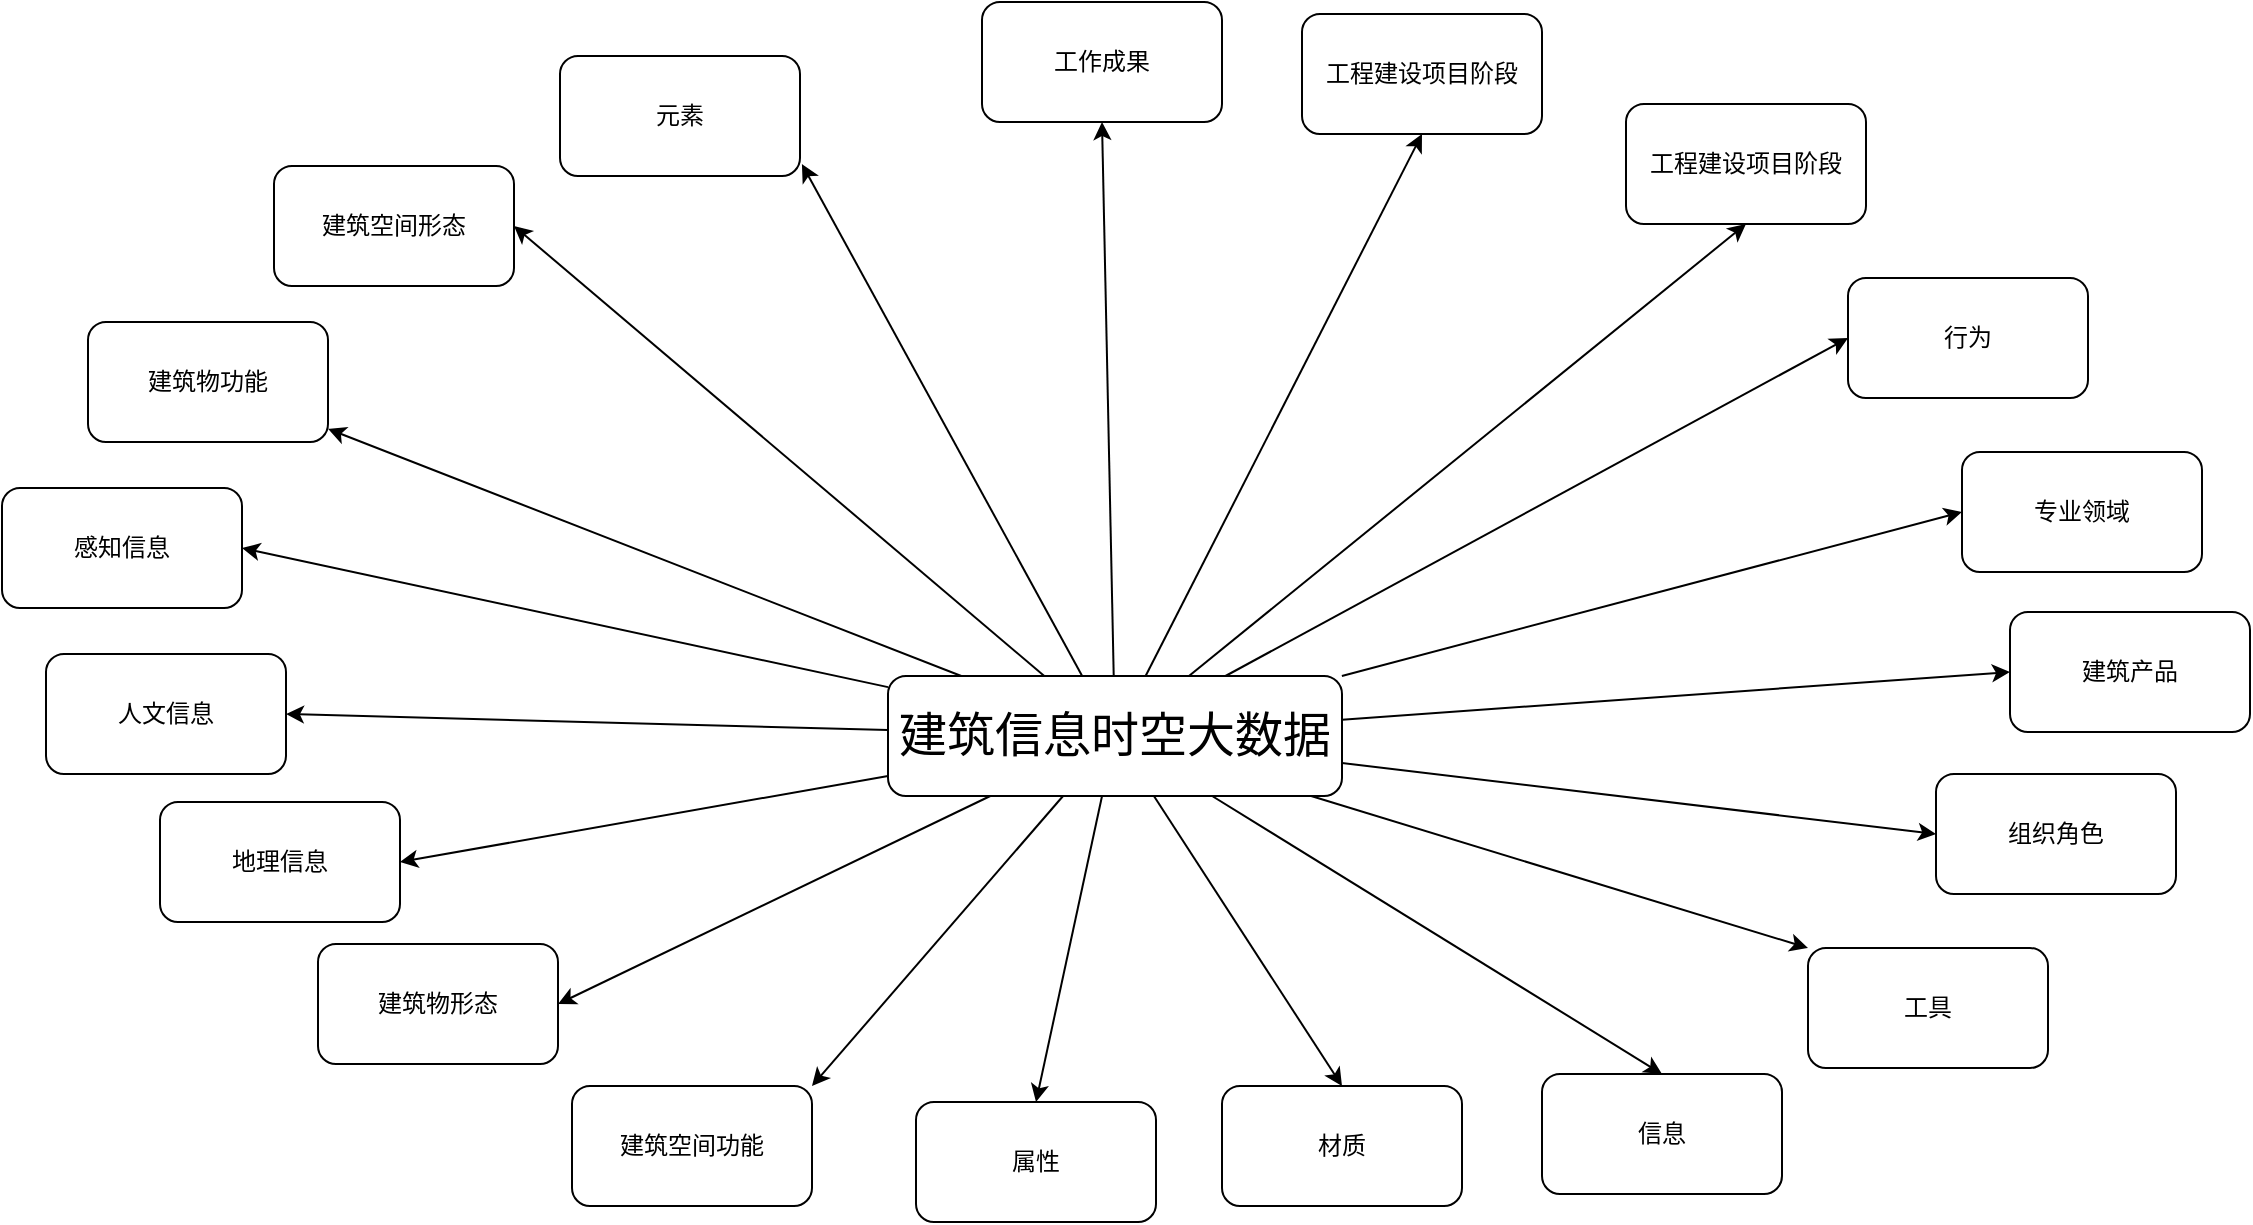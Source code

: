 <mxfile version="20.7.4" type="github" pages="2">
  <diagram id="JT4Bz4pR1aiRmKoWo8_p" name="Page-1">
    <mxGraphModel dx="4216" dy="2184" grid="0" gridSize="10" guides="0" tooltips="1" connect="1" arrows="1" fold="1" page="0" pageScale="1" pageWidth="827" pageHeight="1169" math="0" shadow="0">
      <root>
        <mxCell id="0" />
        <mxCell id="1" parent="0" />
        <mxCell id="yECXOM6g7LYcoKyOb9zG-19" style="edgeStyle=none;rounded=0;orthogonalLoop=1;jettySize=auto;html=1;entryX=1;entryY=0.5;entryDx=0;entryDy=0;labelBackgroundColor=default;fontSize=24;fontColor=default;strokeColor=default;" parent="1" source="yECXOM6g7LYcoKyOb9zG-1" target="yECXOM6g7LYcoKyOb9zG-6" edge="1">
          <mxGeometry relative="1" as="geometry" />
        </mxCell>
        <mxCell id="yECXOM6g7LYcoKyOb9zG-20" style="edgeStyle=none;rounded=0;orthogonalLoop=1;jettySize=auto;html=1;entryX=1.008;entryY=0.9;entryDx=0;entryDy=0;entryPerimeter=0;labelBackgroundColor=default;fontSize=24;fontColor=default;strokeColor=default;" parent="1" source="yECXOM6g7LYcoKyOb9zG-1" target="yECXOM6g7LYcoKyOb9zG-7" edge="1">
          <mxGeometry relative="1" as="geometry" />
        </mxCell>
        <mxCell id="yECXOM6g7LYcoKyOb9zG-21" style="edgeStyle=none;rounded=0;orthogonalLoop=1;jettySize=auto;html=1;entryX=0.5;entryY=1;entryDx=0;entryDy=0;labelBackgroundColor=default;fontSize=24;fontColor=default;strokeColor=default;" parent="1" source="yECXOM6g7LYcoKyOb9zG-1" target="yECXOM6g7LYcoKyOb9zG-8" edge="1">
          <mxGeometry relative="1" as="geometry" />
        </mxCell>
        <mxCell id="yECXOM6g7LYcoKyOb9zG-22" style="edgeStyle=none;rounded=0;orthogonalLoop=1;jettySize=auto;html=1;entryX=0.5;entryY=1;entryDx=0;entryDy=0;labelBackgroundColor=default;fontSize=24;fontColor=default;strokeColor=default;" parent="1" source="yECXOM6g7LYcoKyOb9zG-1" target="yECXOM6g7LYcoKyOb9zG-9" edge="1">
          <mxGeometry relative="1" as="geometry" />
        </mxCell>
        <mxCell id="yECXOM6g7LYcoKyOb9zG-23" style="edgeStyle=none;rounded=0;orthogonalLoop=1;jettySize=auto;html=1;entryX=0.5;entryY=1;entryDx=0;entryDy=0;labelBackgroundColor=default;fontSize=24;fontColor=default;strokeColor=default;" parent="1" source="yECXOM6g7LYcoKyOb9zG-1" target="yECXOM6g7LYcoKyOb9zG-10" edge="1">
          <mxGeometry relative="1" as="geometry" />
        </mxCell>
        <mxCell id="yECXOM6g7LYcoKyOb9zG-24" style="edgeStyle=none;rounded=0;orthogonalLoop=1;jettySize=auto;html=1;entryX=0;entryY=0.5;entryDx=0;entryDy=0;labelBackgroundColor=default;fontSize=24;fontColor=default;strokeColor=default;" parent="1" source="yECXOM6g7LYcoKyOb9zG-1" target="yECXOM6g7LYcoKyOb9zG-11" edge="1">
          <mxGeometry relative="1" as="geometry" />
        </mxCell>
        <mxCell id="yECXOM6g7LYcoKyOb9zG-25" style="edgeStyle=none;rounded=0;orthogonalLoop=1;jettySize=auto;html=1;entryX=0;entryY=0.5;entryDx=0;entryDy=0;labelBackgroundColor=default;fontSize=24;fontColor=default;strokeColor=default;" parent="1" source="yECXOM6g7LYcoKyOb9zG-1" target="yECXOM6g7LYcoKyOb9zG-12" edge="1">
          <mxGeometry relative="1" as="geometry" />
        </mxCell>
        <mxCell id="yECXOM6g7LYcoKyOb9zG-26" style="edgeStyle=none;rounded=0;orthogonalLoop=1;jettySize=auto;html=1;entryX=0;entryY=0.5;entryDx=0;entryDy=0;labelBackgroundColor=default;fontSize=24;fontColor=default;strokeColor=default;" parent="1" source="yECXOM6g7LYcoKyOb9zG-1" target="yECXOM6g7LYcoKyOb9zG-13" edge="1">
          <mxGeometry relative="1" as="geometry" />
        </mxCell>
        <mxCell id="yECXOM6g7LYcoKyOb9zG-27" style="edgeStyle=none;rounded=0;orthogonalLoop=1;jettySize=auto;html=1;entryX=0;entryY=0.5;entryDx=0;entryDy=0;labelBackgroundColor=default;fontSize=24;fontColor=default;strokeColor=default;" parent="1" source="yECXOM6g7LYcoKyOb9zG-1" target="yECXOM6g7LYcoKyOb9zG-14" edge="1">
          <mxGeometry relative="1" as="geometry" />
        </mxCell>
        <mxCell id="yECXOM6g7LYcoKyOb9zG-28" style="edgeStyle=none;rounded=0;orthogonalLoop=1;jettySize=auto;html=1;entryX=0;entryY=0;entryDx=0;entryDy=0;labelBackgroundColor=default;fontSize=24;fontColor=default;strokeColor=default;" parent="1" source="yECXOM6g7LYcoKyOb9zG-1" target="yECXOM6g7LYcoKyOb9zG-15" edge="1">
          <mxGeometry relative="1" as="geometry" />
        </mxCell>
        <mxCell id="yECXOM6g7LYcoKyOb9zG-29" style="edgeStyle=none;rounded=0;orthogonalLoop=1;jettySize=auto;html=1;entryX=0.5;entryY=0;entryDx=0;entryDy=0;labelBackgroundColor=default;fontSize=24;fontColor=default;strokeColor=default;" parent="1" source="yECXOM6g7LYcoKyOb9zG-1" target="yECXOM6g7LYcoKyOb9zG-16" edge="1">
          <mxGeometry relative="1" as="geometry" />
        </mxCell>
        <mxCell id="yECXOM6g7LYcoKyOb9zG-30" style="edgeStyle=none;rounded=0;orthogonalLoop=1;jettySize=auto;html=1;entryX=0.5;entryY=0;entryDx=0;entryDy=0;labelBackgroundColor=default;fontSize=24;fontColor=default;strokeColor=default;" parent="1" source="yECXOM6g7LYcoKyOb9zG-1" target="yECXOM6g7LYcoKyOb9zG-17" edge="1">
          <mxGeometry relative="1" as="geometry" />
        </mxCell>
        <mxCell id="yECXOM6g7LYcoKyOb9zG-31" style="edgeStyle=none;rounded=0;orthogonalLoop=1;jettySize=auto;html=1;entryX=0.5;entryY=0;entryDx=0;entryDy=0;labelBackgroundColor=default;fontSize=24;fontColor=default;strokeColor=default;" parent="1" source="yECXOM6g7LYcoKyOb9zG-1" target="yECXOM6g7LYcoKyOb9zG-18" edge="1">
          <mxGeometry relative="1" as="geometry" />
        </mxCell>
        <mxCell id="yECXOM6g7LYcoKyOb9zG-32" style="edgeStyle=none;rounded=0;orthogonalLoop=1;jettySize=auto;html=1;entryX=1;entryY=0;entryDx=0;entryDy=0;labelBackgroundColor=default;fontSize=24;fontColor=default;strokeColor=default;" parent="1" source="yECXOM6g7LYcoKyOb9zG-1" target="yECXOM6g7LYcoKyOb9zG-5" edge="1">
          <mxGeometry relative="1" as="geometry" />
        </mxCell>
        <mxCell id="yECXOM6g7LYcoKyOb9zG-33" style="edgeStyle=none;rounded=0;orthogonalLoop=1;jettySize=auto;html=1;entryX=1;entryY=0.5;entryDx=0;entryDy=0;labelBackgroundColor=default;fontSize=24;fontColor=default;strokeColor=default;" parent="1" source="yECXOM6g7LYcoKyOb9zG-1" target="yECXOM6g7LYcoKyOb9zG-4" edge="1">
          <mxGeometry relative="1" as="geometry" />
        </mxCell>
        <mxCell id="yECXOM6g7LYcoKyOb9zG-36" style="edgeStyle=none;rounded=0;orthogonalLoop=1;jettySize=auto;html=1;entryX=1;entryY=0.5;entryDx=0;entryDy=0;labelBackgroundColor=default;fontSize=24;fontColor=default;strokeColor=default;" parent="1" source="yECXOM6g7LYcoKyOb9zG-1" target="yECXOM6g7LYcoKyOb9zG-34" edge="1">
          <mxGeometry relative="1" as="geometry" />
        </mxCell>
        <mxCell id="yECXOM6g7LYcoKyOb9zG-38" style="edgeStyle=none;rounded=0;orthogonalLoop=1;jettySize=auto;html=1;entryX=1;entryY=0.5;entryDx=0;entryDy=0;labelBackgroundColor=default;fontSize=24;fontColor=default;strokeColor=default;" parent="1" source="yECXOM6g7LYcoKyOb9zG-1" target="yECXOM6g7LYcoKyOb9zG-37" edge="1">
          <mxGeometry relative="1" as="geometry" />
        </mxCell>
        <mxCell id="yECXOM6g7LYcoKyOb9zG-40" style="edgeStyle=none;rounded=0;orthogonalLoop=1;jettySize=auto;html=1;labelBackgroundColor=default;fontSize=24;fontColor=default;strokeColor=default;" parent="1" source="yECXOM6g7LYcoKyOb9zG-1" target="yECXOM6g7LYcoKyOb9zG-2" edge="1">
          <mxGeometry relative="1" as="geometry" />
        </mxCell>
        <mxCell id="yECXOM6g7LYcoKyOb9zG-41" style="edgeStyle=none;rounded=0;orthogonalLoop=1;jettySize=auto;html=1;entryX=1;entryY=0.5;entryDx=0;entryDy=0;labelBackgroundColor=default;fontSize=24;fontColor=default;strokeColor=default;" parent="1" source="yECXOM6g7LYcoKyOb9zG-1" target="yECXOM6g7LYcoKyOb9zG-39" edge="1">
          <mxGeometry relative="1" as="geometry" />
        </mxCell>
        <mxCell id="yECXOM6g7LYcoKyOb9zG-1" value="&lt;font style=&quot;font-size: 24px&quot;&gt;建筑信息时空大数据&lt;/font&gt;" style="rounded=1;whiteSpace=wrap;html=1;fillColor=default;strokeColor=default;fontColor=default;labelBackgroundColor=default;" parent="1" vertex="1">
          <mxGeometry x="210" y="270" width="227" height="60" as="geometry" />
        </mxCell>
        <mxCell id="yECXOM6g7LYcoKyOb9zG-2" value="建筑物功能" style="rounded=1;whiteSpace=wrap;html=1;fontColor=default;strokeColor=default;fillColor=default;labelBackgroundColor=default;" parent="1" vertex="1">
          <mxGeometry x="-190" y="93" width="120" height="60" as="geometry" />
        </mxCell>
        <mxCell id="yECXOM6g7LYcoKyOb9zG-4" value="建筑物形态" style="rounded=1;whiteSpace=wrap;html=1;fontColor=default;strokeColor=default;fillColor=default;" parent="1" vertex="1">
          <mxGeometry x="-75" y="404" width="120" height="60" as="geometry" />
        </mxCell>
        <mxCell id="yECXOM6g7LYcoKyOb9zG-5" value="建筑空间功能" style="rounded=1;whiteSpace=wrap;html=1;fontColor=default;strokeColor=default;fillColor=default;" parent="1" vertex="1">
          <mxGeometry x="52" y="475" width="120" height="60" as="geometry" />
        </mxCell>
        <mxCell id="yECXOM6g7LYcoKyOb9zG-6" value="建筑空间形态" style="rounded=1;whiteSpace=wrap;html=1;fontColor=default;strokeColor=default;fillColor=default;" parent="1" vertex="1">
          <mxGeometry x="-97" y="15" width="120" height="60" as="geometry" />
        </mxCell>
        <mxCell id="yECXOM6g7LYcoKyOb9zG-7" value="元素" style="rounded=1;whiteSpace=wrap;html=1;fontColor=default;strokeColor=default;fillColor=default;" parent="1" vertex="1">
          <mxGeometry x="46" y="-40" width="120" height="60" as="geometry" />
        </mxCell>
        <mxCell id="yECXOM6g7LYcoKyOb9zG-8" value="工作成果" style="rounded=1;whiteSpace=wrap;html=1;fontColor=default;strokeColor=default;fillColor=default;" parent="1" vertex="1">
          <mxGeometry x="257" y="-67" width="120" height="60" as="geometry" />
        </mxCell>
        <mxCell id="yECXOM6g7LYcoKyOb9zG-9" value="工程建设项目阶段" style="rounded=1;whiteSpace=wrap;html=1;fontColor=default;strokeColor=default;fillColor=default;" parent="1" vertex="1">
          <mxGeometry x="417" y="-61" width="120" height="60" as="geometry" />
        </mxCell>
        <mxCell id="yECXOM6g7LYcoKyOb9zG-10" value="工程建设项目阶段" style="rounded=1;whiteSpace=wrap;html=1;fontColor=default;strokeColor=default;fillColor=default;" parent="1" vertex="1">
          <mxGeometry x="579" y="-16" width="120" height="60" as="geometry" />
        </mxCell>
        <mxCell id="yECXOM6g7LYcoKyOb9zG-11" value="行为" style="rounded=1;whiteSpace=wrap;html=1;fontColor=default;strokeColor=default;fillColor=default;" parent="1" vertex="1">
          <mxGeometry x="690" y="71" width="120" height="60" as="geometry" />
        </mxCell>
        <mxCell id="yECXOM6g7LYcoKyOb9zG-12" value="专业领域" style="rounded=1;whiteSpace=wrap;html=1;fontColor=default;strokeColor=default;fillColor=default;" parent="1" vertex="1">
          <mxGeometry x="747" y="158" width="120" height="60" as="geometry" />
        </mxCell>
        <mxCell id="yECXOM6g7LYcoKyOb9zG-13" value="建筑产品" style="rounded=1;whiteSpace=wrap;html=1;fontColor=default;strokeColor=default;fillColor=default;" parent="1" vertex="1">
          <mxGeometry x="771" y="238" width="120" height="60" as="geometry" />
        </mxCell>
        <mxCell id="yECXOM6g7LYcoKyOb9zG-14" value="组织角色" style="rounded=1;whiteSpace=wrap;html=1;fontColor=default;strokeColor=default;fillColor=default;" parent="1" vertex="1">
          <mxGeometry x="734" y="319" width="120" height="60" as="geometry" />
        </mxCell>
        <mxCell id="yECXOM6g7LYcoKyOb9zG-15" value="工具" style="rounded=1;whiteSpace=wrap;html=1;fontColor=default;strokeColor=default;fillColor=default;" parent="1" vertex="1">
          <mxGeometry x="670" y="406" width="120" height="60" as="geometry" />
        </mxCell>
        <mxCell id="yECXOM6g7LYcoKyOb9zG-16" value="信息" style="rounded=1;whiteSpace=wrap;html=1;fontColor=default;strokeColor=default;fillColor=default;" parent="1" vertex="1">
          <mxGeometry x="537" y="469" width="120" height="60" as="geometry" />
        </mxCell>
        <mxCell id="yECXOM6g7LYcoKyOb9zG-17" value="材质" style="rounded=1;whiteSpace=wrap;html=1;fontColor=default;strokeColor=default;fillColor=default;" parent="1" vertex="1">
          <mxGeometry x="377" y="475" width="120" height="60" as="geometry" />
        </mxCell>
        <mxCell id="yECXOM6g7LYcoKyOb9zG-18" value="属性" style="rounded=1;whiteSpace=wrap;html=1;fontColor=default;strokeColor=default;fillColor=default;" parent="1" vertex="1">
          <mxGeometry x="224" y="483" width="120" height="60" as="geometry" />
        </mxCell>
        <mxCell id="yECXOM6g7LYcoKyOb9zG-34" value="地理信息" style="rounded=1;whiteSpace=wrap;html=1;fontColor=default;strokeColor=default;fillColor=default;" parent="1" vertex="1">
          <mxGeometry x="-154" y="333" width="120" height="60" as="geometry" />
        </mxCell>
        <mxCell id="yECXOM6g7LYcoKyOb9zG-37" value="人文信息" style="rounded=1;whiteSpace=wrap;html=1;fontColor=default;strokeColor=default;fillColor=default;" parent="1" vertex="1">
          <mxGeometry x="-211" y="259" width="120" height="60" as="geometry" />
        </mxCell>
        <mxCell id="yECXOM6g7LYcoKyOb9zG-39" value="感知信息" style="rounded=1;whiteSpace=wrap;html=1;fontColor=default;strokeColor=default;fillColor=default;" parent="1" vertex="1">
          <mxGeometry x="-233" y="176" width="120" height="60" as="geometry" />
        </mxCell>
      </root>
    </mxGraphModel>
  </diagram>
  <diagram id="LD8NUBsZGeuldhkSTyUo" name="Page-2">
    <mxGraphModel dx="2330" dy="1487" grid="1" gridSize="10" guides="1" tooltips="1" connect="1" arrows="1" fold="1" page="1" pageScale="1" pageWidth="850" pageHeight="1100" math="0" shadow="0">
      <root>
        <mxCell id="0" />
        <mxCell id="1" parent="0" />
        <mxCell id="FMKa5McKjWR6eOr-cuKR-1" value="建筑信息模型数据框架" style="swimlane;whiteSpace=wrap;html=1;" vertex="1" parent="1">
          <mxGeometry x="870" y="170" width="762" height="732" as="geometry" />
        </mxCell>
        <mxCell id="FMKa5McKjWR6eOr-cuKR-2" value="专业领域层" style="swimlane;whiteSpace=wrap;html=1;" vertex="1" parent="FMKa5McKjWR6eOr-cuKR-1">
          <mxGeometry x="10" y="32" width="740" height="168" as="geometry" />
        </mxCell>
        <mxCell id="FMKa5McKjWR6eOr-cuKR-3" value="建筑" style="rounded=1;whiteSpace=wrap;html=1;" vertex="1" parent="FMKa5McKjWR6eOr-cuKR-2">
          <mxGeometry x="10" y="30" width="110" height="60" as="geometry" />
        </mxCell>
        <mxCell id="FMKa5McKjWR6eOr-cuKR-4" value="结构" style="rounded=1;whiteSpace=wrap;html=1;" vertex="1" parent="FMKa5McKjWR6eOr-cuKR-2">
          <mxGeometry x="130" y="30" width="110" height="60" as="geometry" />
        </mxCell>
        <mxCell id="FMKa5McKjWR6eOr-cuKR-5" value="结构分析" style="rounded=1;whiteSpace=wrap;html=1;" vertex="1" parent="FMKa5McKjWR6eOr-cuKR-2">
          <mxGeometry x="250" y="30" width="110" height="60" as="geometry" />
        </mxCell>
        <mxCell id="FMKa5McKjWR6eOr-cuKR-6" value="结构分析" style="rounded=1;whiteSpace=wrap;html=1;" vertex="1" parent="FMKa5McKjWR6eOr-cuKR-2">
          <mxGeometry x="370" y="30" width="110" height="60" as="geometry" />
        </mxCell>
        <mxCell id="FMKa5McKjWR6eOr-cuKR-7" value="管道消防" style="rounded=1;whiteSpace=wrap;html=1;" vertex="1" parent="FMKa5McKjWR6eOr-cuKR-2">
          <mxGeometry x="490" y="30" width="110" height="60" as="geometry" />
        </mxCell>
        <mxCell id="FMKa5McKjWR6eOr-cuKR-8" value="暖通空调" style="rounded=1;whiteSpace=wrap;html=1;" vertex="1" parent="FMKa5McKjWR6eOr-cuKR-2">
          <mxGeometry x="370" y="100" width="110" height="60" as="geometry" />
        </mxCell>
        <mxCell id="FMKa5McKjWR6eOr-cuKR-9" value="电气" style="rounded=1;whiteSpace=wrap;html=1;" vertex="1" parent="FMKa5McKjWR6eOr-cuKR-2">
          <mxGeometry x="250" y="100" width="110" height="60" as="geometry" />
        </mxCell>
        <mxCell id="FMKa5McKjWR6eOr-cuKR-10" value="智能控制" style="rounded=1;whiteSpace=wrap;html=1;" vertex="1" parent="FMKa5McKjWR6eOr-cuKR-2">
          <mxGeometry x="10" y="100" width="110" height="60" as="geometry" />
        </mxCell>
        <mxCell id="FMKa5McKjWR6eOr-cuKR-11" value="施工管理" style="rounded=1;whiteSpace=wrap;html=1;" vertex="1" parent="FMKa5McKjWR6eOr-cuKR-2">
          <mxGeometry x="130" y="100" width="110" height="60" as="geometry" />
        </mxCell>
        <mxCell id="FMKa5McKjWR6eOr-cuKR-12" value="铁路" style="rounded=1;whiteSpace=wrap;html=1;" vertex="1" parent="FMKa5McKjWR6eOr-cuKR-2">
          <mxGeometry x="610" y="30" width="110" height="60" as="geometry" />
        </mxCell>
        <mxCell id="FMKa5McKjWR6eOr-cuKR-13" value="公路" style="rounded=1;whiteSpace=wrap;html=1;" vertex="1" parent="FMKa5McKjWR6eOr-cuKR-2">
          <mxGeometry x="490" y="100" width="110" height="60" as="geometry" />
        </mxCell>
        <mxCell id="FMKa5McKjWR6eOr-cuKR-14" value="共享层" style="swimlane;whiteSpace=wrap;html=1;" vertex="1" parent="FMKa5McKjWR6eOr-cuKR-1">
          <mxGeometry x="10" y="212" width="740" height="118" as="geometry" />
        </mxCell>
        <mxCell id="FMKa5McKjWR6eOr-cuKR-15" value="共享建筑" style="rounded=1;whiteSpace=wrap;html=1;" vertex="1" parent="FMKa5McKjWR6eOr-cuKR-14">
          <mxGeometry x="10" y="40" width="120" height="60" as="geometry" />
        </mxCell>
        <mxCell id="FMKa5McKjWR6eOr-cuKR-16" value="共享服务" style="rounded=1;whiteSpace=wrap;html=1;" vertex="1" parent="FMKa5McKjWR6eOr-cuKR-14">
          <mxGeometry x="160" y="40" width="120" height="60" as="geometry" />
        </mxCell>
        <mxCell id="FMKa5McKjWR6eOr-cuKR-17" value="共享部件" style="rounded=1;whiteSpace=wrap;html=1;" vertex="1" parent="FMKa5McKjWR6eOr-cuKR-14">
          <mxGeometry x="310" y="40" width="120" height="60" as="geometry" />
        </mxCell>
        <mxCell id="FMKa5McKjWR6eOr-cuKR-18" value="共享设备" style="rounded=1;whiteSpace=wrap;html=1;" vertex="1" parent="FMKa5McKjWR6eOr-cuKR-14">
          <mxGeometry x="460" y="40" width="120" height="60" as="geometry" />
        </mxCell>
        <mxCell id="FMKa5McKjWR6eOr-cuKR-19" value="共享管理" style="rounded=1;whiteSpace=wrap;html=1;" vertex="1" parent="FMKa5McKjWR6eOr-cuKR-14">
          <mxGeometry x="600" y="40" width="120" height="60" as="geometry" />
        </mxCell>
        <mxCell id="FMKa5McKjWR6eOr-cuKR-20" value="核心层" style="swimlane;whiteSpace=wrap;html=1;" vertex="1" parent="FMKa5McKjWR6eOr-cuKR-1">
          <mxGeometry x="10" y="342" width="740" height="118" as="geometry" />
        </mxCell>
        <mxCell id="FMKa5McKjWR6eOr-cuKR-21" value="控制扩展" style="rounded=1;whiteSpace=wrap;html=1;" vertex="1" parent="FMKa5McKjWR6eOr-cuKR-20">
          <mxGeometry x="10" y="40" width="210" height="60" as="geometry" />
        </mxCell>
        <mxCell id="FMKa5McKjWR6eOr-cuKR-22" value="产品扩展" style="rounded=1;whiteSpace=wrap;html=1;" vertex="1" parent="FMKa5McKjWR6eOr-cuKR-20">
          <mxGeometry x="230" y="40" width="280" height="60" as="geometry" />
        </mxCell>
        <mxCell id="FMKa5McKjWR6eOr-cuKR-23" value="过程扩展" style="rounded=1;whiteSpace=wrap;html=1;" vertex="1" parent="FMKa5McKjWR6eOr-cuKR-20">
          <mxGeometry x="520" y="40" width="210" height="60" as="geometry" />
        </mxCell>
        <mxCell id="FMKa5McKjWR6eOr-cuKR-24" value="资源层" style="swimlane;whiteSpace=wrap;html=1;" vertex="1" parent="FMKa5McKjWR6eOr-cuKR-1">
          <mxGeometry x="10" y="472" width="740" height="248" as="geometry" />
        </mxCell>
        <mxCell id="FMKa5McKjWR6eOr-cuKR-25" value="时间" style="rounded=1;whiteSpace=wrap;html=1;" vertex="1" parent="FMKa5McKjWR6eOr-cuKR-24">
          <mxGeometry x="10" y="40" width="70" height="60" as="geometry" />
        </mxCell>
        <mxCell id="FMKa5McKjWR6eOr-cuKR-26" value="材料" style="rounded=1;whiteSpace=wrap;html=1;" vertex="1" parent="FMKa5McKjWR6eOr-cuKR-24">
          <mxGeometry x="90" y="40" width="70" height="60" as="geometry" />
        </mxCell>
        <mxCell id="FMKa5McKjWR6eOr-cuKR-27" value="外部引用" style="rounded=1;whiteSpace=wrap;html=1;" vertex="1" parent="FMKa5McKjWR6eOr-cuKR-24">
          <mxGeometry x="170" y="40" width="70" height="60" as="geometry" />
        </mxCell>
        <mxCell id="FMKa5McKjWR6eOr-cuKR-28" value="几何约束" style="rounded=1;whiteSpace=wrap;html=1;" vertex="1" parent="FMKa5McKjWR6eOr-cuKR-24">
          <mxGeometry x="250" y="40" width="70" height="60" as="geometry" />
        </mxCell>
        <mxCell id="FMKa5McKjWR6eOr-cuKR-29" value="几何模型" style="rounded=1;whiteSpace=wrap;html=1;" vertex="1" parent="FMKa5McKjWR6eOr-cuKR-24">
          <mxGeometry x="330" y="40" width="70" height="60" as="geometry" />
        </mxCell>
        <mxCell id="FMKa5McKjWR6eOr-cuKR-30" value="几何" style="rounded=1;whiteSpace=wrap;html=1;" vertex="1" parent="FMKa5McKjWR6eOr-cuKR-24">
          <mxGeometry x="410" y="40" width="70" height="60" as="geometry" />
        </mxCell>
        <mxCell id="FMKa5McKjWR6eOr-cuKR-31" value="参与者" style="rounded=1;whiteSpace=wrap;html=1;" vertex="1" parent="FMKa5McKjWR6eOr-cuKR-24">
          <mxGeometry x="490" y="40" width="70" height="60" as="geometry" />
        </mxCell>
        <mxCell id="FMKa5McKjWR6eOr-cuKR-32" value="截面" style="rounded=1;whiteSpace=wrap;html=1;" vertex="1" parent="FMKa5McKjWR6eOr-cuKR-24">
          <mxGeometry x="570" y="40" width="70" height="60" as="geometry" />
        </mxCell>
        <mxCell id="FMKa5McKjWR6eOr-cuKR-33" value="属性" style="rounded=1;whiteSpace=wrap;html=1;" vertex="1" parent="FMKa5McKjWR6eOr-cuKR-24">
          <mxGeometry x="650" y="40" width="70" height="60" as="geometry" />
        </mxCell>
        <mxCell id="FMKa5McKjWR6eOr-cuKR-34" value="量" style="rounded=1;whiteSpace=wrap;html=1;" vertex="1" parent="FMKa5McKjWR6eOr-cuKR-24">
          <mxGeometry x="10" y="110" width="70" height="60" as="geometry" />
        </mxCell>
        <mxCell id="FMKa5McKjWR6eOr-cuKR-35" value="拓扑" style="rounded=1;whiteSpace=wrap;html=1;" vertex="1" parent="FMKa5McKjWR6eOr-cuKR-24">
          <mxGeometry x="90" y="110" width="70" height="60" as="geometry" />
        </mxCell>
        <mxCell id="FMKa5McKjWR6eOr-cuKR-36" value="工具" style="rounded=1;whiteSpace=wrap;html=1;" vertex="1" parent="FMKa5McKjWR6eOr-cuKR-24">
          <mxGeometry x="170" y="110" width="70" height="60" as="geometry" />
        </mxCell>
        <mxCell id="FMKa5McKjWR6eOr-cuKR-37" value="度量" style="rounded=1;whiteSpace=wrap;html=1;" vertex="1" parent="FMKa5McKjWR6eOr-cuKR-24">
          <mxGeometry x="250" y="110" width="70" height="60" as="geometry" />
        </mxCell>
        <mxCell id="FMKa5McKjWR6eOr-cuKR-38" value="展示外观" style="rounded=1;whiteSpace=wrap;html=1;" vertex="1" parent="FMKa5McKjWR6eOr-cuKR-24">
          <mxGeometry x="330" y="110" width="70" height="60" as="geometry" />
        </mxCell>
        <mxCell id="FMKa5McKjWR6eOr-cuKR-39" value="展示定义" style="rounded=1;whiteSpace=wrap;html=1;fontStyle=1" vertex="1" parent="FMKa5McKjWR6eOr-cuKR-24">
          <mxGeometry x="410" y="110" width="70" height="60" as="geometry" />
        </mxCell>
        <mxCell id="FMKa5McKjWR6eOr-cuKR-40" value="展示组织" style="rounded=1;whiteSpace=wrap;html=1;fontStyle=1" vertex="1" parent="FMKa5McKjWR6eOr-cuKR-24">
          <mxGeometry x="490" y="110" width="70" height="60" as="geometry" />
        </mxCell>
        <mxCell id="FMKa5McKjWR6eOr-cuKR-41" value="表达" style="rounded=1;whiteSpace=wrap;html=1;fontStyle=1" vertex="1" parent="FMKa5McKjWR6eOr-cuKR-24">
          <mxGeometry x="570" y="110" width="70" height="60" as="geometry" />
        </mxCell>
        <mxCell id="FMKa5McKjWR6eOr-cuKR-42" value="约束" style="rounded=1;whiteSpace=wrap;html=1;fontStyle=1" vertex="1" parent="FMKa5McKjWR6eOr-cuKR-24">
          <mxGeometry x="650" y="110" width="70" height="60" as="geometry" />
        </mxCell>
        <mxCell id="FMKa5McKjWR6eOr-cuKR-43" value="审批" style="rounded=1;whiteSpace=wrap;html=1;fontStyle=1" vertex="1" parent="FMKa5McKjWR6eOr-cuKR-24">
          <mxGeometry x="10" y="180" width="70" height="60" as="geometry" />
        </mxCell>
        <mxCell id="FMKa5McKjWR6eOr-cuKR-44" value="结构荷载" style="rounded=1;whiteSpace=wrap;html=1;fontStyle=1" vertex="1" parent="FMKa5McKjWR6eOr-cuKR-24">
          <mxGeometry x="90" y="180" width="70" height="60" as="geometry" />
        </mxCell>
        <mxCell id="FMKa5McKjWR6eOr-cuKR-45" value="成本" style="rounded=1;whiteSpace=wrap;html=1;fontStyle=1" vertex="1" parent="FMKa5McKjWR6eOr-cuKR-24">
          <mxGeometry x="170" y="180" width="70" height="60" as="geometry" />
        </mxCell>
      </root>
    </mxGraphModel>
  </diagram>
</mxfile>
